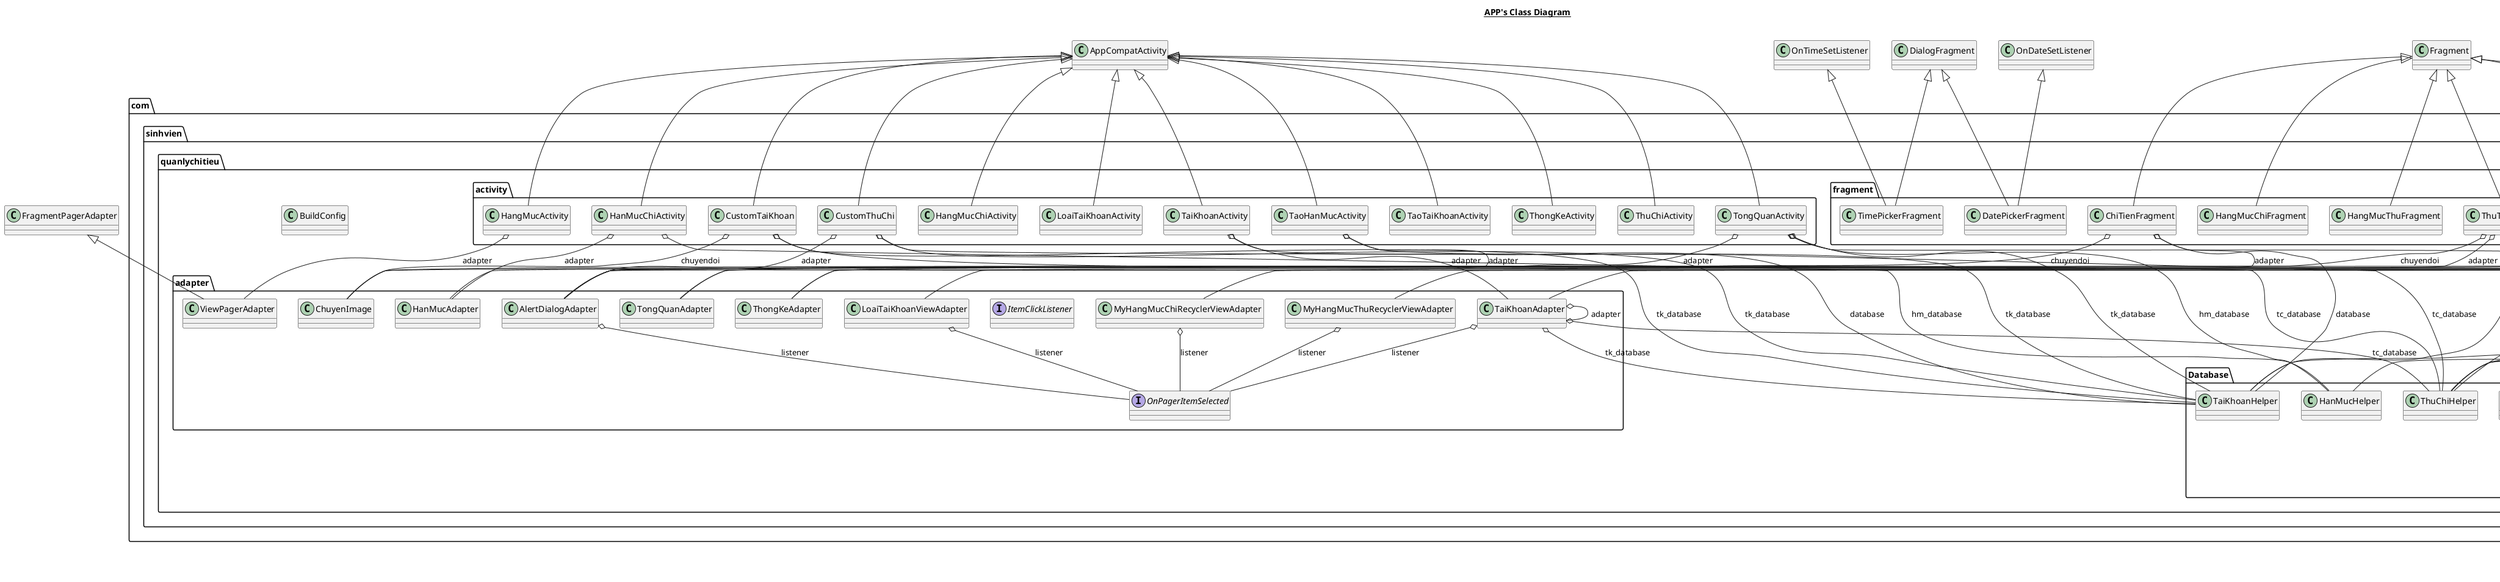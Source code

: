@startuml

title __APP's Class Diagram__\n

  package com.sinhvien.quanlychitieu {
    package com.sinhvien.quanlychitieu.adapter {
      class AlertDialogAdapter {
      }
    }
  }
  

  package com.sinhvien.quanlychitieu {
    class BuildConfig {
    }
  }
  

  package com.sinhvien.quanlychitieu {
    class BuildConfig {
    }
  }
  

  package com.sinhvien.quanlychitieu {
    package com.sinhvien.quanlychitieu.fragment {
      class ChiTienFragment {
      }
    }
  }
  

  package com.sinhvien.quanlychitieu {
    package com.sinhvien.quanlychitieu.adapter {
      class ChuyenImage {
      }
    }
  }
  

  package com.sinhvien.quanlychitieu {
    package com.sinhvien.quanlychitieu.activity {
      class CustomTaiKhoan {
      }
    }
  }
  

  package com.sinhvien.quanlychitieu {
    package com.sinhvien.quanlychitieu.activity {
      class CustomThuChi {
      }
    }
  }
  

  package com.sinhvien.quanlychitieu {
    package com.sinhvien.quanlychitieu.fragment {
      class DatePickerFragment {
      }
    }
  }
  

  package com.sinhvien.quanlychitieu {
    package com.sinhvien.quanlychitieu.Database {
      class HanMuc {
      }
    }
  }
  

  package com.sinhvien.quanlychitieu {
    package com.sinhvien.quanlychitieu.adapter {
      class HanMucAdapter {
      }
    }
  }
  

  package com.sinhvien.quanlychitieu {
    package com.sinhvien.quanlychitieu.activity {
      class HanMucChiActivity {
      }
    }
  }
  

  package com.sinhvien.quanlychitieu {
    package com.sinhvien.quanlychitieu.Database {
      class HanMucHelper {
      }
    }
  }
  

  package com.sinhvien.quanlychitieu {
    package com.sinhvien.quanlychitieu.Database {
      class HangMuc {
      }
    }
  }
  

  package com.sinhvien.quanlychitieu {
    package com.sinhvien.quanlychitieu.activity {
      class HangMucActivity {
      }
    }
  }
  

  package com.sinhvien.quanlychitieu {
    package com.sinhvien.quanlychitieu.activity {
      class HangMucChiActivity {
      }
    }
  }
  

  package com.sinhvien.quanlychitieu {
    package com.sinhvien.quanlychitieu.fragment {
      class HangMucChiFragment {
      }
    }
  }
  

  package com.sinhvien.quanlychitieu {
    package com.sinhvien.quanlychitieu.fragment {
      class HangMucThuFragment {
      }
    }
  }
  

  package com.sinhvien.quanlychitieu {
    package com.sinhvien.quanlychitieu.adapter {
      interface ItemClickListener {
      }
    }
  }
  

  package com.sinhvien.quanlychitieu {
    package com.sinhvien.quanlychitieu.Database {
      class LoaiTaiKhoan {
      }
    }
  }
  

  package com.sinhvien.quanlychitieu {
    package com.sinhvien.quanlychitieu.activity {
      class LoaiTaiKhoanActivity {
      }
    }
  }
  

  package com.sinhvien.quanlychitieu {
    package com.sinhvien.quanlychitieu.adapter {
      class LoaiTaiKhoanViewAdapter {
      }
    }
  }
  

  package com.sinhvien.quanlychitieu {
    package com.sinhvien.quanlychitieu.adapter {
      class MyHangMucChiRecyclerViewAdapter {
      }
    }
  }
  

  package com.sinhvien.quanlychitieu {
    package com.sinhvien.quanlychitieu.adapter {
      class MyHangMucThuRecyclerViewAdapter {
      }
    }
  }
  

  package com.sinhvien.quanlychitieu {
    package com.sinhvien.quanlychitieu.adapter {
      interface OnPagerItemSelected {
      }
    }
  }
  

  package com.sinhvien.quanlychitieu {
    package com.sinhvien.quanlychitieu.Database {
      class TaiKhoan {
      }
    }
  }
  

  package com.sinhvien.quanlychitieu {
    package com.sinhvien.quanlychitieu.activity {
      class TaiKhoanActivity {
      }
    }
  }
  

  package com.sinhvien.quanlychitieu {
    package com.sinhvien.quanlychitieu.adapter {
      class TaiKhoanAdapter {
      }
    }
  }
  

  package com.sinhvien.quanlychitieu {
    package com.sinhvien.quanlychitieu.Database {
      class TaiKhoanHelper {
      }
    }
  }
  

  package com.sinhvien.quanlychitieu {
    package com.sinhvien.quanlychitieu.activity {
      class TaoHanMucActivity {
      }
    }
  }
  

  package com.sinhvien.quanlychitieu {
    package com.sinhvien.quanlychitieu.activity {
      class TaoTaiKhoanActivity {
      }
    }
  }
  

  package com.sinhvien.quanlychitieu {
    package com.sinhvien.quanlychitieu.activity {
      class ThongKeActivity {
      }
    }
  }
  

  package com.sinhvien.quanlychitieu {
    package com.sinhvien.quanlychitieu.adapter {
      class ThongKeAdapter {
      }
    }
  }
  

  package com.sinhvien.quanlychitieu {
    package com.sinhvien.quanlychitieu.fragment {
      class ThongKeChiFragment {
      }
    }
  }
  

  package com.sinhvien.quanlychitieu {
    package com.sinhvien.quanlychitieu.fragment {
      class ThongKeThuFragment {
      }
    }
  }
  

  package com.sinhvien.quanlychitieu {
    package com.sinhvien.quanlychitieu.Database {
      class ThuChi {
      }
    }
  }
  

  package com.sinhvien.quanlychitieu {
    package com.sinhvien.quanlychitieu.activity {
      class ThuChiActivity {
      }
    }
  }
  

  package com.sinhvien.quanlychitieu {
    package com.sinhvien.quanlychitieu.Database {
      class ThuChiHelper {
      }
    }
  }
  

  package com.sinhvien.quanlychitieu {
    package com.sinhvien.quanlychitieu.fragment {
      class ThuTienFragment {
      }
    }
  }
  

  package com.sinhvien.quanlychitieu {
    package com.sinhvien.quanlychitieu.fragment {
      class TimePickerFragment {
      }
    }
  }
  

  package com.sinhvien.quanlychitieu {
    package com.sinhvien.quanlychitieu.activity {
      class TongQuanActivity {
      }
    }
  }
  

  package com.sinhvien.quanlychitieu {
    package com.sinhvien.quanlychitieu.adapter {
      class TongQuanAdapter {
      }
    }
  }
  

  package com.sinhvien.quanlychitieu {
    package com.sinhvien.quanlychitieu.adapter {
      class ViewPagerAdapter {
      }
    }
  }
  

  AlertDialogAdapter -up-|> Adapter
  AlertDialogAdapter o-- OnPagerItemSelected : listener
  ChiTienFragment -up-|> Fragment
  ChiTienFragment o-- ChuyenImage : chuyendoi
  ChiTienFragment o-- TaiKhoanHelper : database
  ChiTienFragment o-- AlertDialogAdapter : adapter
  CustomTaiKhoan -up-|> AppCompatActivity
  CustomTaiKhoan o-- TaiKhoanHelper : tk_database
  CustomTaiKhoan o-- ThuChiHelper : tc_database
  CustomTaiKhoan o-- ChuyenImage : chuyendoi
  CustomThuChi -up-|> AppCompatActivity
  CustomThuChi o-- ThuChiHelper : tc_database
  CustomThuChi o-- TaiKhoanHelper : tk_database
  CustomThuChi o-- AlertDialogAdapter : adapter
  DatePickerFragment -up-|> OnDateSetListener
  DatePickerFragment -up-|> DialogFragment
  HanMucAdapter -up-|> Adapter
  HanMucChiActivity -up-|> AppCompatActivity
  HanMucChiActivity o-- HanMucHelper : hm_database
  HanMucChiActivity o-- HanMucAdapter : adapter
  HanMucHelper -up-|> SQLiteOpenHelper
  HangMucActivity -up-|> AppCompatActivity
  HangMucActivity o-- ViewPagerAdapter : adapter
  HangMucChiActivity -up-|> AppCompatActivity
  HangMucChiFragment -up-|> Fragment
  HangMucThuFragment -up-|> Fragment
  LoaiTaiKhoan -up-|> Serializable
  LoaiTaiKhoanActivity -up-|> AppCompatActivity
  LoaiTaiKhoanViewAdapter -up-|> Adapter
  LoaiTaiKhoanViewAdapter o-- OnPagerItemSelected : listener
  MyHangMucChiRecyclerViewAdapter -up-|> Adapter
  MyHangMucChiRecyclerViewAdapter o-- OnPagerItemSelected : listener
  MyHangMucThuRecyclerViewAdapter -up-|> Adapter
  MyHangMucThuRecyclerViewAdapter o-- OnPagerItemSelected : listener
  TaiKhoanActivity -up-|> AppCompatActivity
  TaiKhoanActivity o-- TaiKhoanAdapter : adapter
  TaiKhoanActivity o-- TaiKhoanHelper : database
  TaiKhoanAdapter -up-|> Adapter
  TaiKhoanAdapter o-- OnPagerItemSelected : listener
  TaiKhoanAdapter o-- TaiKhoanHelper : tk_database
  TaiKhoanAdapter o-- ThuChiHelper : tc_database
  TaiKhoanAdapter o-- TaiKhoanAdapter : adapter
  TaiKhoanHelper -up-|> SQLiteOpenHelper
  TaoHanMucActivity -up-|> AppCompatActivity
  TaoHanMucActivity o-- TaiKhoanHelper : tk_database
  TaoHanMucActivity o-- AlertDialogAdapter : adapter
  TaoTaiKhoanActivity -up-|> AppCompatActivity
  ThongKeActivity -up-|> AppCompatActivity
  ThongKeAdapter -up-|> Adapter
  ThongKeChiFragment -up-|> OnChartValueSelectedListener
  ThongKeChiFragment -up-|> Fragment
  ThongKeChiFragment o-- ThuChiHelper : tc_database
  ThongKeChiFragment o-- ThongKeAdapter : adapter
  ThongKeThuFragment -up-|> OnChartValueSelectedListener
  ThongKeThuFragment -up-|> Fragment
  ThongKeThuFragment o-- ThuChiHelper : tc_database
  ThuChiActivity -up-|> AppCompatActivity
  ThuChiHelper -up-|> SQLiteOpenHelper
  ThuTienFragment -up-|> Fragment
  ThuTienFragment o-- ChuyenImage : chuyendoi
  ThuTienFragment o-- TaiKhoanHelper : database
  ThuTienFragment o-- AlertDialogAdapter : adapter
  TimePickerFragment -up-|> OnTimeSetListener
  TimePickerFragment -up-|> DialogFragment
  TongQuanActivity -up-|> AppCompatActivity
  TongQuanActivity o-- TongQuanAdapter : adapter
  TongQuanActivity o-- ThuChiHelper : tc_database
  TongQuanActivity o-- TaiKhoanHelper : tk_database
  TongQuanActivity o-- HanMucHelper : hm_database
  TongQuanAdapter -up-|> Adapter
  ViewPagerAdapter -up-|> FragmentPagerAdapter


right footer


PlantUML diagram generated by SketchIt! (https://bitbucket.org/pmesmeur/sketch.it)
For more information about this tool, please contact philippe.mesmeur@gmail.com
endfooter

@enduml
